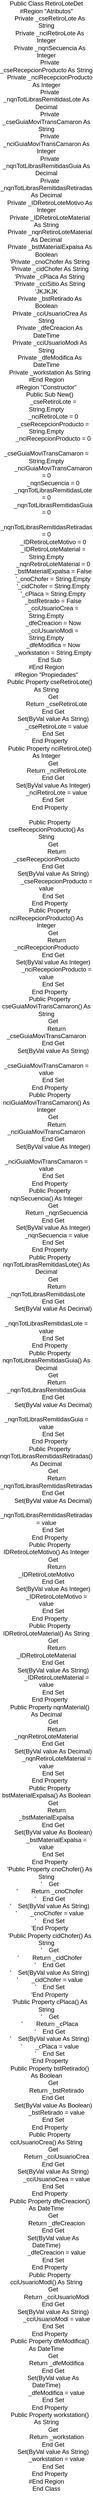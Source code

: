 <mxfile version="21.8.2" type="github">
  <diagram name="Página-1" id="41sUAfmsPAiMNXx8Eul1">
    <mxGraphModel dx="1189" dy="4134" grid="1" gridSize="10" guides="1" tooltips="1" connect="1" arrows="1" fold="1" page="1" pageScale="1" pageWidth="827" pageHeight="1169" math="0" shadow="0">
      <root>
        <mxCell id="0" />
        <mxCell id="1" parent="0" />
        <mxCell id="oCBL22dFETxJ64TPGB6L-1" value="&lt;div&gt;Public Class RetiroLoteDet&lt;/div&gt;&lt;div&gt;#Region &quot;Atributos&quot;&lt;/div&gt;&lt;div&gt;&amp;nbsp; &amp;nbsp; Private _cseRetiroLote As String&lt;/div&gt;&lt;div&gt;&amp;nbsp; &amp;nbsp; Private _nciRetiroLote As Integer&lt;/div&gt;&lt;div&gt;&amp;nbsp; &amp;nbsp; Private _nqnSecuencia As Integer&lt;/div&gt;&lt;div&gt;&amp;nbsp; &amp;nbsp; Private _cseRecepcionProducto As String&lt;/div&gt;&lt;div&gt;&amp;nbsp; &amp;nbsp; Private _nciRecepcionProducto As Integer&lt;/div&gt;&lt;div&gt;&amp;nbsp; &amp;nbsp; Private _nqnTotLibrasRemitidasLote As Decimal&lt;/div&gt;&lt;div&gt;&amp;nbsp; &amp;nbsp; Private _cseGuiaMoviTransCamaron As String&lt;/div&gt;&lt;div&gt;&amp;nbsp; &amp;nbsp; Private _nciGuiaMoviTransCamaron As Integer&lt;/div&gt;&lt;div&gt;&amp;nbsp; &amp;nbsp; Private _nqnTotLibrasRemitidasGuia As Decimal&lt;/div&gt;&lt;div&gt;&amp;nbsp; &amp;nbsp; Private _nqnTotLibrasRemitidasRetiradas As Decimal&lt;/div&gt;&lt;div&gt;&amp;nbsp; &amp;nbsp; Private _IDRetiroLoteMotivo As Integer&lt;/div&gt;&lt;div&gt;&amp;nbsp; &amp;nbsp; Private _IDRetiroLoteMaterial As String&lt;/div&gt;&lt;div&gt;&amp;nbsp; &amp;nbsp; Private _nqnRetiroLoteMaterial As Decimal&lt;/div&gt;&lt;div&gt;&amp;nbsp; &amp;nbsp; Private _bstMaterialExpalsa As Boolean&lt;/div&gt;&lt;div&gt;&amp;nbsp; &amp;nbsp; &#39;Private _cnoChofer As String&lt;/div&gt;&lt;div&gt;&amp;nbsp; &amp;nbsp; &#39;Private _cidChofer As String&lt;/div&gt;&lt;div&gt;&amp;nbsp; &amp;nbsp; &#39;Private _cPlaca As String&lt;/div&gt;&lt;div&gt;&amp;nbsp; &amp;nbsp; &#39;Private _cciSitio As String &#39;JKJKJK&lt;/div&gt;&lt;div&gt;&amp;nbsp; &amp;nbsp; Private _bstRetirado As Boolean&lt;/div&gt;&lt;div&gt;&amp;nbsp; &amp;nbsp; Private _cciUsuarioCrea As String&lt;/div&gt;&lt;div&gt;&amp;nbsp; &amp;nbsp; Private _dfeCreacion As DateTime&lt;/div&gt;&lt;div&gt;&amp;nbsp; &amp;nbsp; Private _cciUsuarioModi As String&lt;/div&gt;&lt;div&gt;&amp;nbsp; &amp;nbsp; Private _dfeModifica As DateTime&lt;/div&gt;&lt;div&gt;&amp;nbsp; &amp;nbsp; Private _workstation As String&lt;/div&gt;&lt;div&gt;#End Region&lt;/div&gt;&lt;div&gt;#Region &quot;Constructor&quot;&lt;/div&gt;&lt;div&gt;&amp;nbsp; &amp;nbsp; Public Sub New()&lt;/div&gt;&lt;div&gt;&amp;nbsp; &amp;nbsp; &amp;nbsp; &amp;nbsp; _cseRetiroLote = String.Empty&lt;/div&gt;&lt;div&gt;&amp;nbsp; &amp;nbsp; &amp;nbsp; &amp;nbsp; _nciRetiroLote = 0&lt;/div&gt;&lt;div&gt;&amp;nbsp; &amp;nbsp; &amp;nbsp; &amp;nbsp; _cseRecepcionProducto = String.Empty&lt;/div&gt;&lt;div&gt;&amp;nbsp; &amp;nbsp; &amp;nbsp; &amp;nbsp; _nciRecepcionProducto = 0&lt;/div&gt;&lt;div&gt;&amp;nbsp; &amp;nbsp; &amp;nbsp; &amp;nbsp; _cseGuiaMoviTransCamaron = String.Empty&lt;/div&gt;&lt;div&gt;&amp;nbsp; &amp;nbsp; &amp;nbsp; &amp;nbsp; _nciGuiaMoviTransCamaron = 0&lt;/div&gt;&lt;div&gt;&amp;nbsp; &amp;nbsp; &amp;nbsp; &amp;nbsp; _nqnSecuencia = 0&lt;/div&gt;&lt;div&gt;&amp;nbsp; &amp;nbsp; &amp;nbsp; &amp;nbsp; _nqnTotLibrasRemitidasLote = 0&lt;/div&gt;&lt;div&gt;&amp;nbsp; &amp;nbsp; &amp;nbsp; &amp;nbsp; _nqnTotLibrasRemitidasGuia = 0&lt;/div&gt;&lt;div&gt;&amp;nbsp; &amp;nbsp; &amp;nbsp; &amp;nbsp; _nqnTotLibrasRemitidasRetiradas = 0&lt;/div&gt;&lt;div&gt;&amp;nbsp; &amp;nbsp; &amp;nbsp; &amp;nbsp; _IDRetiroLoteMotivo = 0&lt;/div&gt;&lt;div&gt;&amp;nbsp; &amp;nbsp; &amp;nbsp; &amp;nbsp; _IDRetiroLoteMaterial = String.Empty&lt;/div&gt;&lt;div&gt;&amp;nbsp; &amp;nbsp; &amp;nbsp; &amp;nbsp; _nqnRetiroLoteMaterial = 0&lt;/div&gt;&lt;div&gt;&amp;nbsp; &amp;nbsp; &amp;nbsp; &amp;nbsp; _bstMaterialExpalsa = False&lt;/div&gt;&lt;div&gt;&amp;nbsp; &amp;nbsp; &amp;nbsp; &amp;nbsp; &#39;_cnoChofer = String.Empty&lt;/div&gt;&lt;div&gt;&amp;nbsp; &amp;nbsp; &amp;nbsp; &amp;nbsp; &#39;_cidChofer = String.Empty&lt;/div&gt;&lt;div&gt;&amp;nbsp; &amp;nbsp; &amp;nbsp; &amp;nbsp; &#39;_cPlaca = String.Empty&lt;/div&gt;&lt;div&gt;&amp;nbsp; &amp;nbsp; &amp;nbsp; &amp;nbsp; _bstRetirado = False&lt;/div&gt;&lt;div&gt;&amp;nbsp; &amp;nbsp; &amp;nbsp; &amp;nbsp; _cciUsuarioCrea = String.Empty&lt;/div&gt;&lt;div&gt;&amp;nbsp; &amp;nbsp; &amp;nbsp; &amp;nbsp; _dfeCreacion = Now&lt;/div&gt;&lt;div&gt;&amp;nbsp; &amp;nbsp; &amp;nbsp; &amp;nbsp; _cciUsuarioModi = String.Empty&lt;/div&gt;&lt;div&gt;&amp;nbsp; &amp;nbsp; &amp;nbsp; &amp;nbsp; _dfeModifica = Now&lt;/div&gt;&lt;div&gt;&amp;nbsp; &amp;nbsp; &amp;nbsp; &amp;nbsp; _workstation = String.Empty&lt;/div&gt;&lt;div&gt;&amp;nbsp; &amp;nbsp; End Sub&lt;/div&gt;&lt;div&gt;#End Region&lt;/div&gt;&lt;div&gt;#Region &quot;Propiedades&quot;&lt;/div&gt;&lt;div&gt;&amp;nbsp; &amp;nbsp; Public Property cseRetiroLote() As String&lt;/div&gt;&lt;div&gt;&amp;nbsp; &amp;nbsp; &amp;nbsp; &amp;nbsp; Get&lt;/div&gt;&lt;div&gt;&amp;nbsp; &amp;nbsp; &amp;nbsp; &amp;nbsp; &amp;nbsp; &amp;nbsp; Return _cseRetiroLote&lt;/div&gt;&lt;div&gt;&amp;nbsp; &amp;nbsp; &amp;nbsp; &amp;nbsp; End Get&lt;/div&gt;&lt;div&gt;&amp;nbsp; &amp;nbsp; &amp;nbsp; &amp;nbsp; Set(ByVal value As String)&lt;/div&gt;&lt;div&gt;&amp;nbsp; &amp;nbsp; &amp;nbsp; &amp;nbsp; &amp;nbsp; &amp;nbsp; _cseRetiroLote = value&lt;/div&gt;&lt;div&gt;&amp;nbsp; &amp;nbsp; &amp;nbsp; &amp;nbsp; End Set&lt;/div&gt;&lt;div&gt;&amp;nbsp; &amp;nbsp; End Property&lt;/div&gt;&lt;div&gt;&amp;nbsp; &amp;nbsp; Public Property nciRetiroLote() As Integer&lt;/div&gt;&lt;div&gt;&amp;nbsp; &amp;nbsp; &amp;nbsp; &amp;nbsp; Get&lt;/div&gt;&lt;div&gt;&amp;nbsp; &amp;nbsp; &amp;nbsp; &amp;nbsp; &amp;nbsp; &amp;nbsp; Return _nciRetiroLote&lt;/div&gt;&lt;div&gt;&amp;nbsp; &amp;nbsp; &amp;nbsp; &amp;nbsp; End Get&lt;/div&gt;&lt;div&gt;&amp;nbsp; &amp;nbsp; &amp;nbsp; &amp;nbsp; Set(ByVal value As Integer)&lt;/div&gt;&lt;div&gt;&amp;nbsp; &amp;nbsp; &amp;nbsp; &amp;nbsp; &amp;nbsp; &amp;nbsp; _nciRetiroLote = value&lt;/div&gt;&lt;div&gt;&amp;nbsp; &amp;nbsp; &amp;nbsp; &amp;nbsp; End Set&lt;/div&gt;&lt;div&gt;&amp;nbsp; &amp;nbsp; End Property&lt;/div&gt;&lt;div&gt;&lt;br&gt;&lt;/div&gt;&lt;div&gt;&amp;nbsp; &amp;nbsp; Public Property cseRecepcionProducto() As String&lt;/div&gt;&lt;div&gt;&amp;nbsp; &amp;nbsp; &amp;nbsp; &amp;nbsp; Get&lt;/div&gt;&lt;div&gt;&amp;nbsp; &amp;nbsp; &amp;nbsp; &amp;nbsp; &amp;nbsp; &amp;nbsp; Return _cseRecepcionProducto&lt;/div&gt;&lt;div&gt;&amp;nbsp; &amp;nbsp; &amp;nbsp; &amp;nbsp; End Get&lt;/div&gt;&lt;div&gt;&amp;nbsp; &amp;nbsp; &amp;nbsp; &amp;nbsp; Set(ByVal value As String)&lt;/div&gt;&lt;div&gt;&amp;nbsp; &amp;nbsp; &amp;nbsp; &amp;nbsp; &amp;nbsp; &amp;nbsp; _cseRecepcionProducto = value&lt;/div&gt;&lt;div&gt;&amp;nbsp; &amp;nbsp; &amp;nbsp; &amp;nbsp; End Set&lt;/div&gt;&lt;div&gt;&amp;nbsp; &amp;nbsp; End Property&lt;/div&gt;&lt;div&gt;&amp;nbsp; &amp;nbsp; Public Property nciRecepcionProducto() As Integer&lt;/div&gt;&lt;div&gt;&amp;nbsp; &amp;nbsp; &amp;nbsp; &amp;nbsp; Get&lt;/div&gt;&lt;div&gt;&amp;nbsp; &amp;nbsp; &amp;nbsp; &amp;nbsp; &amp;nbsp; &amp;nbsp; Return _nciRecepcionProducto&lt;/div&gt;&lt;div&gt;&amp;nbsp; &amp;nbsp; &amp;nbsp; &amp;nbsp; End Get&lt;/div&gt;&lt;div&gt;&amp;nbsp; &amp;nbsp; &amp;nbsp; &amp;nbsp; Set(ByVal value As Integer)&lt;/div&gt;&lt;div&gt;&amp;nbsp; &amp;nbsp; &amp;nbsp; &amp;nbsp; &amp;nbsp; &amp;nbsp; _nciRecepcionProducto = value&lt;/div&gt;&lt;div&gt;&amp;nbsp; &amp;nbsp; &amp;nbsp; &amp;nbsp; End Set&lt;/div&gt;&lt;div&gt;&amp;nbsp; &amp;nbsp; End Property&lt;/div&gt;&lt;div&gt;&amp;nbsp; &amp;nbsp; Public Property cseGuiaMoviTransCamaron() As String&lt;/div&gt;&lt;div&gt;&amp;nbsp; &amp;nbsp; &amp;nbsp; &amp;nbsp; Get&lt;/div&gt;&lt;div&gt;&amp;nbsp; &amp;nbsp; &amp;nbsp; &amp;nbsp; &amp;nbsp; &amp;nbsp; Return _cseGuiaMoviTransCamaron&lt;/div&gt;&lt;div&gt;&amp;nbsp; &amp;nbsp; &amp;nbsp; &amp;nbsp; End Get&lt;/div&gt;&lt;div&gt;&amp;nbsp; &amp;nbsp; &amp;nbsp; &amp;nbsp; Set(ByVal value As String)&lt;/div&gt;&lt;div&gt;&amp;nbsp; &amp;nbsp; &amp;nbsp; &amp;nbsp; &amp;nbsp; &amp;nbsp; _cseGuiaMoviTransCamaron = value&lt;/div&gt;&lt;div&gt;&amp;nbsp; &amp;nbsp; &amp;nbsp; &amp;nbsp; End Set&lt;/div&gt;&lt;div&gt;&amp;nbsp; &amp;nbsp; End Property&lt;/div&gt;&lt;div&gt;&amp;nbsp; &amp;nbsp; Public Property nciGuiaMoviTransCamaron() As Integer&lt;/div&gt;&lt;div&gt;&amp;nbsp; &amp;nbsp; &amp;nbsp; &amp;nbsp; Get&lt;/div&gt;&lt;div&gt;&amp;nbsp; &amp;nbsp; &amp;nbsp; &amp;nbsp; &amp;nbsp; &amp;nbsp; Return _nciGuiaMoviTransCamaron&lt;/div&gt;&lt;div&gt;&amp;nbsp; &amp;nbsp; &amp;nbsp; &amp;nbsp; End Get&lt;/div&gt;&lt;div&gt;&amp;nbsp; &amp;nbsp; &amp;nbsp; &amp;nbsp; Set(ByVal value As Integer)&lt;/div&gt;&lt;div&gt;&amp;nbsp; &amp;nbsp; &amp;nbsp; &amp;nbsp; &amp;nbsp; &amp;nbsp; _nciGuiaMoviTransCamaron = value&lt;/div&gt;&lt;div&gt;&amp;nbsp; &amp;nbsp; &amp;nbsp; &amp;nbsp; End Set&lt;/div&gt;&lt;div&gt;&amp;nbsp; &amp;nbsp; End Property&lt;/div&gt;&lt;div&gt;&amp;nbsp; &amp;nbsp; Public Property nqnSecuencia() As Integer&lt;/div&gt;&lt;div&gt;&amp;nbsp; &amp;nbsp; &amp;nbsp; &amp;nbsp; Get&lt;/div&gt;&lt;div&gt;&amp;nbsp; &amp;nbsp; &amp;nbsp; &amp;nbsp; &amp;nbsp; &amp;nbsp; Return _nqnSecuencia&lt;/div&gt;&lt;div&gt;&amp;nbsp; &amp;nbsp; &amp;nbsp; &amp;nbsp; End Get&lt;/div&gt;&lt;div&gt;&amp;nbsp; &amp;nbsp; &amp;nbsp; &amp;nbsp; Set(ByVal value As Integer)&lt;/div&gt;&lt;div&gt;&amp;nbsp; &amp;nbsp; &amp;nbsp; &amp;nbsp; &amp;nbsp; &amp;nbsp; _nqnSecuencia = value&lt;/div&gt;&lt;div&gt;&amp;nbsp; &amp;nbsp; &amp;nbsp; &amp;nbsp; End Set&lt;/div&gt;&lt;div&gt;&amp;nbsp; &amp;nbsp; End Property&lt;/div&gt;&lt;div&gt;&amp;nbsp; &amp;nbsp; Public Property nqnTotLibrasRemitidasLote() As Decimal&lt;/div&gt;&lt;div&gt;&amp;nbsp; &amp;nbsp; &amp;nbsp; &amp;nbsp; Get&lt;/div&gt;&lt;div&gt;&amp;nbsp; &amp;nbsp; &amp;nbsp; &amp;nbsp; &amp;nbsp; &amp;nbsp; Return _nqnTotLibrasRemitidasLote&lt;/div&gt;&lt;div&gt;&amp;nbsp; &amp;nbsp; &amp;nbsp; &amp;nbsp; End Get&lt;/div&gt;&lt;div&gt;&amp;nbsp; &amp;nbsp; &amp;nbsp; &amp;nbsp; Set(ByVal value As Decimal)&lt;/div&gt;&lt;div&gt;&amp;nbsp; &amp;nbsp; &amp;nbsp; &amp;nbsp; &amp;nbsp; &amp;nbsp; _nqnTotLibrasRemitidasLote = value&lt;/div&gt;&lt;div&gt;&amp;nbsp; &amp;nbsp; &amp;nbsp; &amp;nbsp; End Set&lt;/div&gt;&lt;div&gt;&amp;nbsp; &amp;nbsp; End Property&lt;/div&gt;&lt;div&gt;&amp;nbsp; &amp;nbsp; Public Property nqnTotLibrasRemitidasGuia() As Decimal&lt;/div&gt;&lt;div&gt;&amp;nbsp; &amp;nbsp; &amp;nbsp; &amp;nbsp; Get&lt;/div&gt;&lt;div&gt;&amp;nbsp; &amp;nbsp; &amp;nbsp; &amp;nbsp; &amp;nbsp; &amp;nbsp; Return _nqnTotLibrasRemitidasGuia&lt;/div&gt;&lt;div&gt;&amp;nbsp; &amp;nbsp; &amp;nbsp; &amp;nbsp; End Get&lt;/div&gt;&lt;div&gt;&amp;nbsp; &amp;nbsp; &amp;nbsp; &amp;nbsp; Set(ByVal value As Decimal)&lt;/div&gt;&lt;div&gt;&amp;nbsp; &amp;nbsp; &amp;nbsp; &amp;nbsp; &amp;nbsp; &amp;nbsp; _nqnTotLibrasRemitidasGuia = value&lt;/div&gt;&lt;div&gt;&amp;nbsp; &amp;nbsp; &amp;nbsp; &amp;nbsp; End Set&lt;/div&gt;&lt;div&gt;&amp;nbsp; &amp;nbsp; End Property&lt;/div&gt;&lt;div&gt;&amp;nbsp; &amp;nbsp; Public Property nqnTotLibrasRemitidasRetiradas() As Decimal&lt;/div&gt;&lt;div&gt;&amp;nbsp; &amp;nbsp; &amp;nbsp; &amp;nbsp; Get&lt;/div&gt;&lt;div&gt;&amp;nbsp; &amp;nbsp; &amp;nbsp; &amp;nbsp; &amp;nbsp; &amp;nbsp; Return _nqnTotLibrasRemitidasRetiradas&lt;/div&gt;&lt;div&gt;&amp;nbsp; &amp;nbsp; &amp;nbsp; &amp;nbsp; End Get&lt;/div&gt;&lt;div&gt;&amp;nbsp; &amp;nbsp; &amp;nbsp; &amp;nbsp; Set(ByVal value As Decimal)&lt;/div&gt;&lt;div&gt;&amp;nbsp; &amp;nbsp; &amp;nbsp; &amp;nbsp; &amp;nbsp; &amp;nbsp; _nqnTotLibrasRemitidasRetiradas = value&lt;/div&gt;&lt;div&gt;&amp;nbsp; &amp;nbsp; &amp;nbsp; &amp;nbsp; End Set&lt;/div&gt;&lt;div&gt;&amp;nbsp; &amp;nbsp; End Property&lt;/div&gt;&lt;div&gt;&amp;nbsp; &amp;nbsp; Public Property IDRetiroLoteMotivo() As Integer&lt;/div&gt;&lt;div&gt;&amp;nbsp; &amp;nbsp; &amp;nbsp; &amp;nbsp; Get&lt;/div&gt;&lt;div&gt;&amp;nbsp; &amp;nbsp; &amp;nbsp; &amp;nbsp; &amp;nbsp; &amp;nbsp; Return _IDRetiroLoteMotivo&lt;/div&gt;&lt;div&gt;&amp;nbsp; &amp;nbsp; &amp;nbsp; &amp;nbsp; End Get&lt;/div&gt;&lt;div&gt;&amp;nbsp; &amp;nbsp; &amp;nbsp; &amp;nbsp; Set(ByVal value As Integer)&lt;/div&gt;&lt;div&gt;&amp;nbsp; &amp;nbsp; &amp;nbsp; &amp;nbsp; &amp;nbsp; &amp;nbsp; _IDRetiroLoteMotivo = value&lt;/div&gt;&lt;div&gt;&amp;nbsp; &amp;nbsp; &amp;nbsp; &amp;nbsp; End Set&lt;/div&gt;&lt;div&gt;&amp;nbsp; &amp;nbsp; End Property&lt;/div&gt;&lt;div&gt;&amp;nbsp; &amp;nbsp; Public Property IDRetiroLoteMaterial() As String&lt;/div&gt;&lt;div&gt;&amp;nbsp; &amp;nbsp; &amp;nbsp; &amp;nbsp; Get&lt;/div&gt;&lt;div&gt;&amp;nbsp; &amp;nbsp; &amp;nbsp; &amp;nbsp; &amp;nbsp; &amp;nbsp; Return _IDRetiroLoteMaterial&lt;/div&gt;&lt;div&gt;&amp;nbsp; &amp;nbsp; &amp;nbsp; &amp;nbsp; End Get&lt;/div&gt;&lt;div&gt;&amp;nbsp; &amp;nbsp; &amp;nbsp; &amp;nbsp; Set(ByVal value As String)&lt;/div&gt;&lt;div&gt;&amp;nbsp; &amp;nbsp; &amp;nbsp; &amp;nbsp; &amp;nbsp; &amp;nbsp; _IDRetiroLoteMaterial = value&lt;/div&gt;&lt;div&gt;&amp;nbsp; &amp;nbsp; &amp;nbsp; &amp;nbsp; End Set&lt;/div&gt;&lt;div&gt;&amp;nbsp; &amp;nbsp; End Property&lt;/div&gt;&lt;div&gt;&amp;nbsp; &amp;nbsp; Public Property nqnMaterial() As Decimal&lt;/div&gt;&lt;div&gt;&amp;nbsp; &amp;nbsp; &amp;nbsp; &amp;nbsp; Get&lt;/div&gt;&lt;div&gt;&amp;nbsp; &amp;nbsp; &amp;nbsp; &amp;nbsp; &amp;nbsp; &amp;nbsp; Return _nqnRetiroLoteMaterial&lt;/div&gt;&lt;div&gt;&amp;nbsp; &amp;nbsp; &amp;nbsp; &amp;nbsp; End Get&lt;/div&gt;&lt;div&gt;&amp;nbsp; &amp;nbsp; &amp;nbsp; &amp;nbsp; Set(ByVal value As Decimal)&lt;/div&gt;&lt;div&gt;&amp;nbsp; &amp;nbsp; &amp;nbsp; &amp;nbsp; &amp;nbsp; &amp;nbsp; _nqnRetiroLoteMaterial = value&lt;/div&gt;&lt;div&gt;&amp;nbsp; &amp;nbsp; &amp;nbsp; &amp;nbsp; End Set&lt;/div&gt;&lt;div&gt;&amp;nbsp; &amp;nbsp; End Property&lt;/div&gt;&lt;div&gt;&amp;nbsp; &amp;nbsp; Public Property bstMaterialExpalsa() As Boolean&lt;/div&gt;&lt;div&gt;&amp;nbsp; &amp;nbsp; &amp;nbsp; &amp;nbsp; Get&lt;/div&gt;&lt;div&gt;&amp;nbsp; &amp;nbsp; &amp;nbsp; &amp;nbsp; &amp;nbsp; &amp;nbsp; Return _bstMaterialExpalsa&lt;/div&gt;&lt;div&gt;&amp;nbsp; &amp;nbsp; &amp;nbsp; &amp;nbsp; End Get&lt;/div&gt;&lt;div&gt;&amp;nbsp; &amp;nbsp; &amp;nbsp; &amp;nbsp; Set(ByVal value As Boolean)&lt;/div&gt;&lt;div&gt;&amp;nbsp; &amp;nbsp; &amp;nbsp; &amp;nbsp; &amp;nbsp; &amp;nbsp; _bstMaterialExpalsa = value&lt;/div&gt;&lt;div&gt;&amp;nbsp; &amp;nbsp; &amp;nbsp; &amp;nbsp; End Set&lt;/div&gt;&lt;div&gt;&amp;nbsp; &amp;nbsp; End Property&lt;/div&gt;&lt;div&gt;&amp;nbsp; &amp;nbsp; &#39;Public Property cnoChofer() As String&lt;/div&gt;&lt;div&gt;&amp;nbsp; &amp;nbsp; &#39;&amp;nbsp; &amp;nbsp; Get&lt;/div&gt;&lt;div&gt;&amp;nbsp; &amp;nbsp; &#39;&amp;nbsp; &amp;nbsp; &amp;nbsp; &amp;nbsp; Return _cnoChofer&lt;/div&gt;&lt;div&gt;&amp;nbsp; &amp;nbsp; &#39;&amp;nbsp; &amp;nbsp; End Get&lt;/div&gt;&lt;div&gt;&amp;nbsp; &amp;nbsp; &#39;&amp;nbsp; &amp;nbsp; Set(ByVal value As String)&lt;/div&gt;&lt;div&gt;&amp;nbsp; &amp;nbsp; &#39;&amp;nbsp; &amp;nbsp; &amp;nbsp; &amp;nbsp; _cnoChofer = value&lt;/div&gt;&lt;div&gt;&amp;nbsp; &amp;nbsp; &#39;&amp;nbsp; &amp;nbsp; End Set&lt;/div&gt;&lt;div&gt;&amp;nbsp; &amp;nbsp; &#39;End Property&lt;/div&gt;&lt;div&gt;&amp;nbsp; &amp;nbsp; &#39;Public Property cidChofer() As String&lt;/div&gt;&lt;div&gt;&amp;nbsp; &amp;nbsp; &#39;&amp;nbsp; &amp;nbsp; Get&lt;/div&gt;&lt;div&gt;&amp;nbsp; &amp;nbsp; &#39;&amp;nbsp; &amp;nbsp; &amp;nbsp; &amp;nbsp; Return _cidChofer&lt;/div&gt;&lt;div&gt;&amp;nbsp; &amp;nbsp; &#39;&amp;nbsp; &amp;nbsp; End Get&lt;/div&gt;&lt;div&gt;&amp;nbsp; &amp;nbsp; &#39;&amp;nbsp; &amp;nbsp; Set(ByVal value As String)&lt;/div&gt;&lt;div&gt;&amp;nbsp; &amp;nbsp; &#39;&amp;nbsp; &amp;nbsp; &amp;nbsp; &amp;nbsp; _cidChofer = value&lt;/div&gt;&lt;div&gt;&amp;nbsp; &amp;nbsp; &#39;&amp;nbsp; &amp;nbsp; End Set&lt;/div&gt;&lt;div&gt;&amp;nbsp; &amp;nbsp; &#39;End Property&lt;/div&gt;&lt;div&gt;&amp;nbsp; &amp;nbsp; &#39;Public Property cPlaca() As String&lt;/div&gt;&lt;div&gt;&amp;nbsp; &amp;nbsp; &#39;&amp;nbsp; &amp;nbsp; Get&lt;/div&gt;&lt;div&gt;&amp;nbsp; &amp;nbsp; &#39;&amp;nbsp; &amp;nbsp; &amp;nbsp; &amp;nbsp; Return _cPlaca&lt;/div&gt;&lt;div&gt;&amp;nbsp; &amp;nbsp; &#39;&amp;nbsp; &amp;nbsp; End Get&lt;/div&gt;&lt;div&gt;&amp;nbsp; &amp;nbsp; &#39;&amp;nbsp; &amp;nbsp; Set(ByVal value As String)&lt;/div&gt;&lt;div&gt;&amp;nbsp; &amp;nbsp; &#39;&amp;nbsp; &amp;nbsp; &amp;nbsp; &amp;nbsp; _cPlaca = value&lt;/div&gt;&lt;div&gt;&amp;nbsp; &amp;nbsp; &#39;&amp;nbsp; &amp;nbsp; End Set&lt;/div&gt;&lt;div&gt;&amp;nbsp; &amp;nbsp; &#39;End Property&lt;/div&gt;&lt;div&gt;&amp;nbsp; &amp;nbsp; Public Property bstRetirado() As Boolean&lt;/div&gt;&lt;div&gt;&amp;nbsp; &amp;nbsp; &amp;nbsp; &amp;nbsp; Get&lt;/div&gt;&lt;div&gt;&amp;nbsp; &amp;nbsp; &amp;nbsp; &amp;nbsp; &amp;nbsp; &amp;nbsp; Return _bstRetirado&lt;/div&gt;&lt;div&gt;&amp;nbsp; &amp;nbsp; &amp;nbsp; &amp;nbsp; End Get&lt;/div&gt;&lt;div&gt;&amp;nbsp; &amp;nbsp; &amp;nbsp; &amp;nbsp; Set(ByVal value As Boolean)&lt;/div&gt;&lt;div&gt;&amp;nbsp; &amp;nbsp; &amp;nbsp; &amp;nbsp; &amp;nbsp; &amp;nbsp; _bstRetirado = value&lt;/div&gt;&lt;div&gt;&amp;nbsp; &amp;nbsp; &amp;nbsp; &amp;nbsp; End Set&lt;/div&gt;&lt;div&gt;&amp;nbsp; &amp;nbsp; End Property&lt;/div&gt;&lt;div&gt;&amp;nbsp; &amp;nbsp; Public Property cciUsuarioCrea() As String&lt;/div&gt;&lt;div&gt;&amp;nbsp; &amp;nbsp; &amp;nbsp; &amp;nbsp; Get&lt;/div&gt;&lt;div&gt;&amp;nbsp; &amp;nbsp; &amp;nbsp; &amp;nbsp; &amp;nbsp; &amp;nbsp; Return _cciUsuarioCrea&lt;/div&gt;&lt;div&gt;&amp;nbsp; &amp;nbsp; &amp;nbsp; &amp;nbsp; End Get&lt;/div&gt;&lt;div&gt;&amp;nbsp; &amp;nbsp; &amp;nbsp; &amp;nbsp; Set(ByVal value As String)&lt;/div&gt;&lt;div&gt;&amp;nbsp; &amp;nbsp; &amp;nbsp; &amp;nbsp; &amp;nbsp; &amp;nbsp; _cciUsuarioCrea = value&lt;/div&gt;&lt;div&gt;&amp;nbsp; &amp;nbsp; &amp;nbsp; &amp;nbsp; End Set&lt;/div&gt;&lt;div&gt;&amp;nbsp; &amp;nbsp; End Property&lt;/div&gt;&lt;div&gt;&amp;nbsp; &amp;nbsp; Public Property dfeCreacion() As DateTime&lt;/div&gt;&lt;div&gt;&amp;nbsp; &amp;nbsp; &amp;nbsp; &amp;nbsp; Get&lt;/div&gt;&lt;div&gt;&amp;nbsp; &amp;nbsp; &amp;nbsp; &amp;nbsp; &amp;nbsp; &amp;nbsp; Return _dfeCreacion&lt;/div&gt;&lt;div&gt;&amp;nbsp; &amp;nbsp; &amp;nbsp; &amp;nbsp; End Get&lt;/div&gt;&lt;div&gt;&amp;nbsp; &amp;nbsp; &amp;nbsp; &amp;nbsp; Set(ByVal value As DateTime)&lt;/div&gt;&lt;div&gt;&amp;nbsp; &amp;nbsp; &amp;nbsp; &amp;nbsp; &amp;nbsp; &amp;nbsp; _dfeCreacion = value&lt;/div&gt;&lt;div&gt;&amp;nbsp; &amp;nbsp; &amp;nbsp; &amp;nbsp; End Set&lt;/div&gt;&lt;div&gt;&amp;nbsp; &amp;nbsp; End Property&lt;/div&gt;&lt;div&gt;&amp;nbsp; &amp;nbsp; Public Property cciUsuarioModi() As String&lt;/div&gt;&lt;div&gt;&amp;nbsp; &amp;nbsp; &amp;nbsp; &amp;nbsp; Get&lt;/div&gt;&lt;div&gt;&amp;nbsp; &amp;nbsp; &amp;nbsp; &amp;nbsp; &amp;nbsp; &amp;nbsp; Return _cciUsuarioModi&lt;/div&gt;&lt;div&gt;&amp;nbsp; &amp;nbsp; &amp;nbsp; &amp;nbsp; End Get&lt;/div&gt;&lt;div&gt;&amp;nbsp; &amp;nbsp; &amp;nbsp; &amp;nbsp; Set(ByVal value As String)&lt;/div&gt;&lt;div&gt;&amp;nbsp; &amp;nbsp; &amp;nbsp; &amp;nbsp; &amp;nbsp; &amp;nbsp; _cciUsuarioModi = value&lt;/div&gt;&lt;div&gt;&amp;nbsp; &amp;nbsp; &amp;nbsp; &amp;nbsp; End Set&lt;/div&gt;&lt;div&gt;&amp;nbsp; &amp;nbsp; End Property&lt;/div&gt;&lt;div&gt;&amp;nbsp; &amp;nbsp; Public Property dfeModifica() As DateTime&lt;/div&gt;&lt;div&gt;&amp;nbsp; &amp;nbsp; &amp;nbsp; &amp;nbsp; Get&lt;/div&gt;&lt;div&gt;&amp;nbsp; &amp;nbsp; &amp;nbsp; &amp;nbsp; &amp;nbsp; &amp;nbsp; Return _dfeModifica&lt;/div&gt;&lt;div&gt;&amp;nbsp; &amp;nbsp; &amp;nbsp; &amp;nbsp; End Get&lt;/div&gt;&lt;div&gt;&amp;nbsp; &amp;nbsp; &amp;nbsp; &amp;nbsp; Set(ByVal value As DateTime)&lt;/div&gt;&lt;div&gt;&amp;nbsp; &amp;nbsp; &amp;nbsp; &amp;nbsp; &amp;nbsp; &amp;nbsp; _dfeModifica = value&lt;/div&gt;&lt;div&gt;&amp;nbsp; &amp;nbsp; &amp;nbsp; &amp;nbsp; End Set&lt;/div&gt;&lt;div&gt;&amp;nbsp; &amp;nbsp; End Property&lt;/div&gt;&lt;div&gt;&amp;nbsp; &amp;nbsp; Public Property workstation() As String&lt;/div&gt;&lt;div&gt;&amp;nbsp; &amp;nbsp; &amp;nbsp; &amp;nbsp; Get&lt;/div&gt;&lt;div&gt;&amp;nbsp; &amp;nbsp; &amp;nbsp; &amp;nbsp; &amp;nbsp; &amp;nbsp; Return _workstation&lt;/div&gt;&lt;div&gt;&amp;nbsp; &amp;nbsp; &amp;nbsp; &amp;nbsp; End Get&lt;/div&gt;&lt;div&gt;&amp;nbsp; &amp;nbsp; &amp;nbsp; &amp;nbsp; Set(ByVal value As String)&lt;/div&gt;&lt;div&gt;&amp;nbsp; &amp;nbsp; &amp;nbsp; &amp;nbsp; &amp;nbsp; &amp;nbsp; _workstation = value&lt;/div&gt;&lt;div&gt;&amp;nbsp; &amp;nbsp; &amp;nbsp; &amp;nbsp; End Set&lt;/div&gt;&lt;div&gt;&amp;nbsp; &amp;nbsp; End Property&lt;/div&gt;&lt;div&gt;#End Region&lt;/div&gt;&lt;div&gt;End Class&lt;/div&gt;&lt;div&gt;&lt;br&gt;&lt;/div&gt;" style="text;html=1;strokeColor=none;fillColor=none;align=center;verticalAlign=middle;whiteSpace=wrap;rounded=0;" vertex="1" parent="1">
          <mxGeometry x="130" y="40" width="60" height="30" as="geometry" />
        </mxCell>
      </root>
    </mxGraphModel>
  </diagram>
</mxfile>

